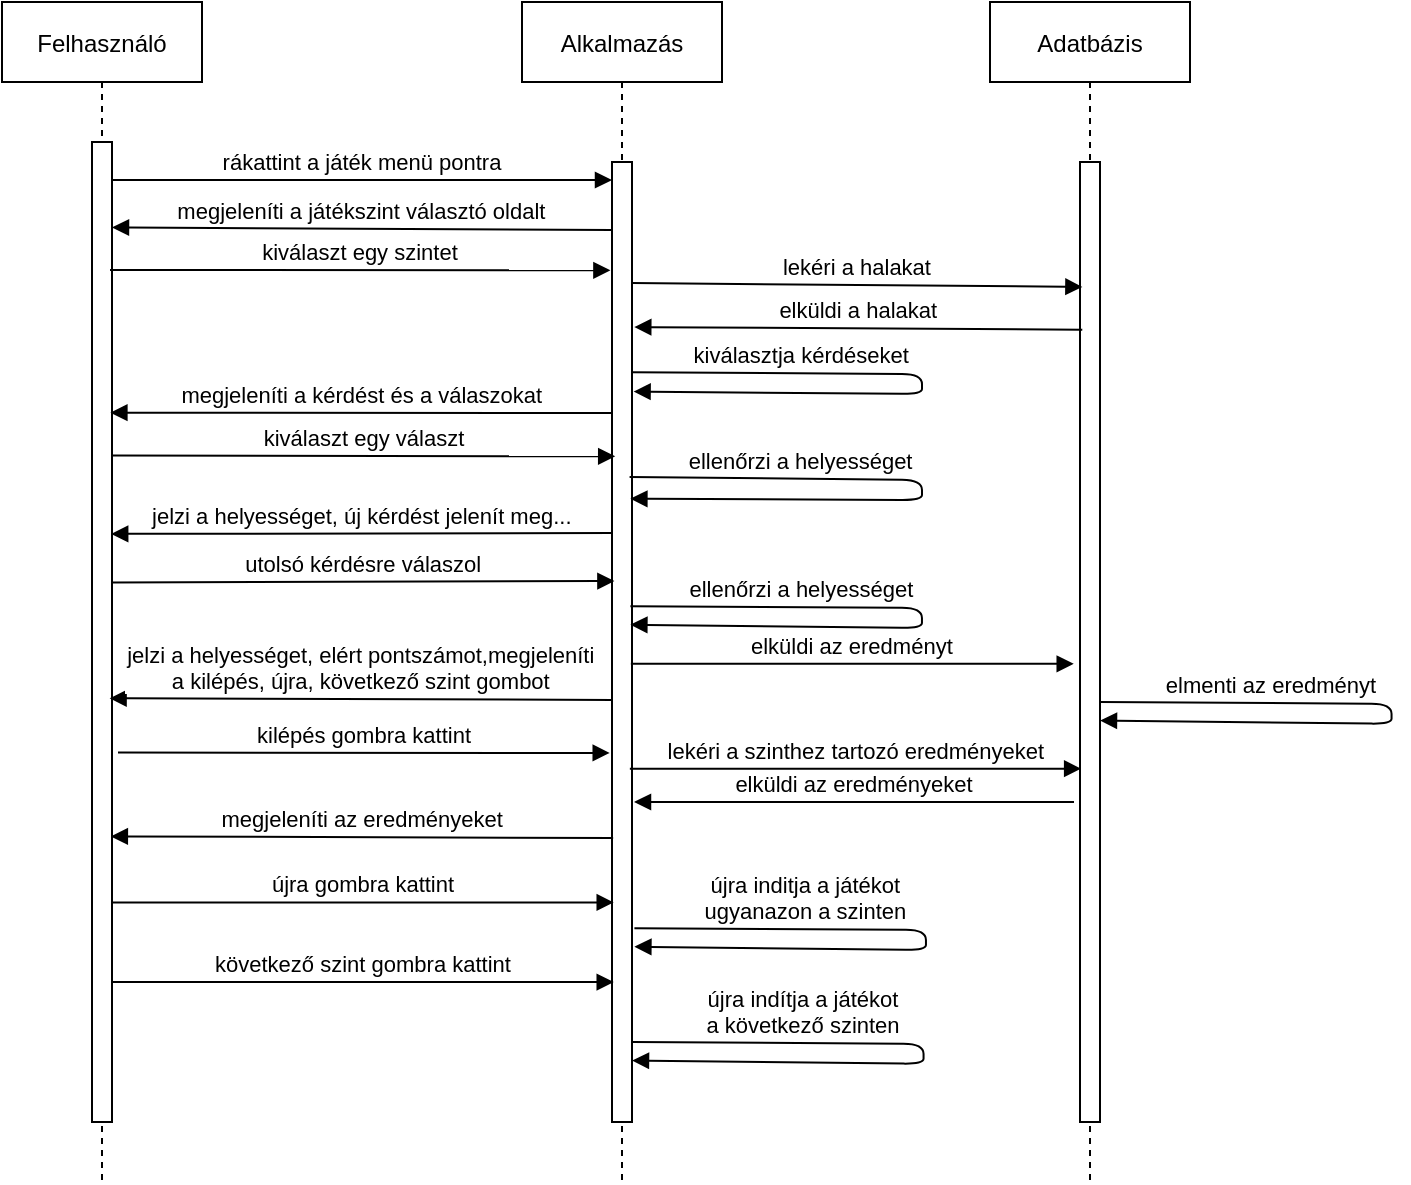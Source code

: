 <mxfile version="18.1.2" type="device"><diagram id="kgpKYQtTHZ0yAKxKKP6v" name="Page-1"><mxGraphModel dx="1185" dy="635" grid="1" gridSize="10" guides="1" tooltips="1" connect="1" arrows="1" fold="1" page="1" pageScale="1" pageWidth="850" pageHeight="1100" math="0" shadow="0"><root><mxCell id="0"/><mxCell id="1" parent="0"/><mxCell id="3nuBFxr9cyL0pnOWT2aG-1" value="Felhasználó" style="shape=umlLifeline;perimeter=lifelinePerimeter;container=1;collapsible=0;recursiveResize=0;rounded=0;shadow=0;strokeWidth=1;" parent="1" vertex="1"><mxGeometry x="40" y="80" width="100" height="590" as="geometry"/></mxCell><mxCell id="3nuBFxr9cyL0pnOWT2aG-2" value="" style="points=[];perimeter=orthogonalPerimeter;rounded=0;shadow=0;strokeWidth=1;" parent="3nuBFxr9cyL0pnOWT2aG-1" vertex="1"><mxGeometry x="45" y="70" width="10" height="490" as="geometry"/></mxCell><mxCell id="tgz1Zs8lht9iv1-zHawA-1" value="megjeleníti a játékszint választó oldalt" style="verticalAlign=bottom;endArrow=block;shadow=0;strokeWidth=1;exitX=-0.029;exitY=0.128;exitDx=0;exitDy=0;exitPerimeter=0;" edge="1" parent="3nuBFxr9cyL0pnOWT2aG-1"><mxGeometry relative="1" as="geometry"><mxPoint x="304.71" y="113.96" as="sourcePoint"/><mxPoint x="55" y="112.71" as="targetPoint"/></mxGeometry></mxCell><mxCell id="3nuBFxr9cyL0pnOWT2aG-5" value="Alkalmazás" style="shape=umlLifeline;perimeter=lifelinePerimeter;container=1;collapsible=0;recursiveResize=0;rounded=0;shadow=0;strokeWidth=1;" parent="1" vertex="1"><mxGeometry x="300" y="80" width="100" height="590" as="geometry"/></mxCell><mxCell id="3nuBFxr9cyL0pnOWT2aG-6" value="" style="points=[];perimeter=orthogonalPerimeter;rounded=0;shadow=0;strokeWidth=1;" parent="3nuBFxr9cyL0pnOWT2aG-5" vertex="1"><mxGeometry x="45" y="80" width="10" height="480" as="geometry"/></mxCell><mxCell id="tgz1Zs8lht9iv1-zHawA-11" value="ellenőrzi a helyességet" style="verticalAlign=bottom;endArrow=block;shadow=0;strokeWidth=1;exitX=0.92;exitY=0.844;exitDx=0;exitDy=0;exitPerimeter=0;entryX=0.92;entryY=0.873;entryDx=0;entryDy=0;entryPerimeter=0;" edge="1" parent="3nuBFxr9cyL0pnOWT2aG-5"><mxGeometry x="-0.433" relative="1" as="geometry"><mxPoint x="54.2" y="302.08" as="sourcePoint"/><mxPoint x="54.2" y="311.36" as="targetPoint"/><Array as="points"><mxPoint x="199.98" y="303"/><mxPoint x="199.98" y="313"/></Array><mxPoint as="offset"/></mxGeometry></mxCell><mxCell id="tgz1Zs8lht9iv1-zHawA-5" value="kiválasztja kérdéseket" style="verticalAlign=bottom;endArrow=block;shadow=0;strokeWidth=1;exitX=0.96;exitY=0.438;exitDx=0;exitDy=0;exitPerimeter=0;entryX=1.08;entryY=0.468;entryDx=0;entryDy=0;entryPerimeter=0;" edge="1" parent="3nuBFxr9cyL0pnOWT2aG-5"><mxGeometry x="-0.433" relative="1" as="geometry"><mxPoint x="54.6" y="185.16" as="sourcePoint"/><mxPoint x="55.8" y="194.76" as="targetPoint"/><Array as="points"><mxPoint x="200" y="186"/><mxPoint x="200" y="196"/></Array><mxPoint as="offset"/></mxGeometry></mxCell><mxCell id="tgz1Zs8lht9iv1-zHawA-8" value="ellenőrzi a helyességet" style="verticalAlign=bottom;endArrow=block;shadow=0;strokeWidth=1;exitX=0.88;exitY=0.589;exitDx=0;exitDy=0;exitPerimeter=0;entryX=0.92;entryY=0.623;entryDx=0;entryDy=0;entryPerimeter=0;" edge="1" parent="3nuBFxr9cyL0pnOWT2aG-5"><mxGeometry x="-0.433" relative="1" as="geometry"><mxPoint x="53.8" y="237.48" as="sourcePoint"/><mxPoint x="54.2" y="248.36" as="targetPoint"/><Array as="points"><mxPoint x="200" y="239"/><mxPoint x="200" y="249"/></Array><mxPoint as="offset"/></mxGeometry></mxCell><mxCell id="tgz1Zs8lht9iv1-zHawA-25" value="újra indítja a játékot &#10;a következő szinten" style="verticalAlign=bottom;endArrow=block;shadow=0;strokeWidth=1;exitX=0.92;exitY=0.844;exitDx=0;exitDy=0;exitPerimeter=0;entryX=0.92;entryY=0.873;entryDx=0;entryDy=0;entryPerimeter=0;" edge="1" parent="3nuBFxr9cyL0pnOWT2aG-5"><mxGeometry x="-0.433" relative="1" as="geometry"><mxPoint x="55.0" y="520.0" as="sourcePoint"/><mxPoint x="55.0" y="529.28" as="targetPoint"/><Array as="points"><mxPoint x="200.78" y="520.92"/><mxPoint x="200.78" y="530.92"/></Array><mxPoint as="offset"/></mxGeometry></mxCell><mxCell id="3nuBFxr9cyL0pnOWT2aG-8" value="rákattint a játék menü pontra" style="verticalAlign=bottom;endArrow=block;entryX=0;entryY=0;shadow=0;strokeWidth=1;" parent="1" edge="1" source="3nuBFxr9cyL0pnOWT2aG-2"><mxGeometry relative="1" as="geometry"><mxPoint x="100" y="169" as="sourcePoint"/><mxPoint x="345" y="169.0" as="targetPoint"/></mxGeometry></mxCell><mxCell id="f2UqQBe2hRinooieT8wd-3" value="Adatbázis" style="shape=umlLifeline;perimeter=lifelinePerimeter;container=1;collapsible=0;recursiveResize=0;rounded=0;shadow=0;strokeWidth=1;" parent="1" vertex="1"><mxGeometry x="534" y="80" width="100" height="590" as="geometry"/></mxCell><mxCell id="f2UqQBe2hRinooieT8wd-4" value="" style="points=[];perimeter=orthogonalPerimeter;rounded=0;shadow=0;strokeWidth=1;" parent="f2UqQBe2hRinooieT8wd-3" vertex="1"><mxGeometry x="45" y="80" width="10" height="480" as="geometry"/></mxCell><mxCell id="tgz1Zs8lht9iv1-zHawA-15" value="elmenti az eredményt" style="verticalAlign=bottom;endArrow=block;shadow=0;strokeWidth=1;exitX=0.92;exitY=0.844;exitDx=0;exitDy=0;exitPerimeter=0;entryX=0.92;entryY=0.873;entryDx=0;entryDy=0;entryPerimeter=0;" edge="1" parent="f2UqQBe2hRinooieT8wd-3"><mxGeometry x="-0.433" relative="1" as="geometry"><mxPoint x="55.0" y="350.0" as="sourcePoint"/><mxPoint x="55.0" y="359.28" as="targetPoint"/><Array as="points"><mxPoint x="200.78" y="350.92"/><mxPoint x="200.78" y="360.92"/></Array><mxPoint as="offset"/></mxGeometry></mxCell><mxCell id="tgz1Zs8lht9iv1-zHawA-2" value="kiválaszt egy szintet" style="verticalAlign=bottom;endArrow=block;entryX=-0.08;entryY=0.188;shadow=0;strokeWidth=1;exitX=0.9;exitY=0.212;exitDx=0;exitDy=0;exitPerimeter=0;entryDx=0;entryDy=0;entryPerimeter=0;" edge="1" parent="1"><mxGeometry relative="1" as="geometry"><mxPoint x="94" y="213.96" as="sourcePoint"/><mxPoint x="344.2" y="214.16" as="targetPoint"/></mxGeometry></mxCell><mxCell id="tgz1Zs8lht9iv1-zHawA-3" value="elküldi a halakat" style="verticalAlign=bottom;endArrow=block;shadow=0;strokeWidth=1;exitX=0.114;exitY=0.312;exitDx=0;exitDy=0;exitPerimeter=0;entryX=1.114;entryY=0.308;entryDx=0;entryDy=0;entryPerimeter=0;" edge="1" parent="1"><mxGeometry relative="1" as="geometry"><mxPoint x="580.14" y="243.84" as="sourcePoint"/><mxPoint x="356.14" y="242.56" as="targetPoint"/></mxGeometry></mxCell><mxCell id="tgz1Zs8lht9iv1-zHawA-6" value="megjeleníti a kérdést és a válaszokat" style="verticalAlign=bottom;endArrow=block;shadow=0;strokeWidth=1;exitX=0.04;exitY=0.483;exitDx=0;exitDy=0;exitPerimeter=0;entryX=0.92;entryY=0.498;entryDx=0;entryDy=0;entryPerimeter=0;" edge="1" parent="1"><mxGeometry relative="1" as="geometry"><mxPoint x="345.4" y="285.56" as="sourcePoint"/><mxPoint x="94.2" y="285.34" as="targetPoint"/></mxGeometry></mxCell><mxCell id="tgz1Zs8lht9iv1-zHawA-7" value="kiválaszt egy választ" style="verticalAlign=bottom;endArrow=block;shadow=0;strokeWidth=1;entryX=0.16;entryY=0.563;entryDx=0;entryDy=0;entryPerimeter=0;exitX=1;exitY=0.575;exitDx=0;exitDy=0;exitPerimeter=0;" edge="1" parent="1"><mxGeometry relative="1" as="geometry"><mxPoint x="95" y="306.75" as="sourcePoint"/><mxPoint x="346.6" y="307.16" as="targetPoint"/></mxGeometry></mxCell><mxCell id="tgz1Zs8lht9iv1-zHawA-9" value="jelzi a helyességet, új kérdést jelenít meg..." style="verticalAlign=bottom;endArrow=block;shadow=0;strokeWidth=1;exitX=0.04;exitY=0.708;exitDx=0;exitDy=0;exitPerimeter=0;entryX=0.96;entryY=0.718;entryDx=0;entryDy=0;entryPerimeter=0;" edge="1" parent="1"><mxGeometry relative="1" as="geometry"><mxPoint x="345.4" y="345.56" as="sourcePoint"/><mxPoint x="94.6" y="345.94" as="targetPoint"/></mxGeometry></mxCell><mxCell id="tgz1Zs8lht9iv1-zHawA-12" value="jelzi a helyességet, elért pontszámot,megjeleníti &#10;a kilépés, újra, következő szint gombot" style="verticalAlign=bottom;endArrow=block;shadow=0;strokeWidth=1;exitX=0.04;exitY=0.953;exitDx=0;exitDy=0;exitPerimeter=0;entryX=0.88;entryY=0.952;entryDx=0;entryDy=0;entryPerimeter=0;" edge="1" parent="1"><mxGeometry relative="1" as="geometry"><mxPoint x="345.4" y="428.96" as="sourcePoint"/><mxPoint x="93.8" y="428.16" as="targetPoint"/></mxGeometry></mxCell><mxCell id="f2UqQBe2hRinooieT8wd-5" value="lekéri a halakat" style="verticalAlign=bottom;endArrow=block;entryX=0.12;entryY=0.217;shadow=0;strokeWidth=1;entryDx=0;entryDy=0;entryPerimeter=0;exitX=1;exitY=0.211;exitDx=0;exitDy=0;exitPerimeter=0;" parent="1" edge="1"><mxGeometry relative="1" as="geometry"><mxPoint x="355" y="220.52" as="sourcePoint"/><mxPoint x="580.2" y="222.44" as="targetPoint"/></mxGeometry></mxCell><mxCell id="tgz1Zs8lht9iv1-zHawA-10" value="utolsó kérdésre válaszol" style="verticalAlign=bottom;endArrow=block;entryX=0.12;entryY=0.811;shadow=0;strokeWidth=1;entryDx=0;entryDy=0;entryPerimeter=0;exitX=0.96;exitY=0.819;exitDx=0;exitDy=0;exitPerimeter=0;" edge="1" parent="1"><mxGeometry relative="1" as="geometry"><mxPoint x="94.6" y="370.27" as="sourcePoint"/><mxPoint x="346.2" y="369.52" as="targetPoint"/></mxGeometry></mxCell><mxCell id="tgz1Zs8lht9iv1-zHawA-14" value="elküldi az eredményt" style="verticalAlign=bottom;endArrow=block;shadow=0;strokeWidth=1;exitX=0.943;exitY=0.781;exitDx=0;exitDy=0;exitPerimeter=0;entryX=-0.314;entryY=0.781;entryDx=0;entryDy=0;entryPerimeter=0;" edge="1" parent="1"><mxGeometry relative="1" as="geometry"><mxPoint x="354.43" y="410.92" as="sourcePoint"/><mxPoint x="575.86" y="410.92" as="targetPoint"/></mxGeometry></mxCell><mxCell id="tgz1Zs8lht9iv1-zHawA-16" value="kilépés gombra kattint" style="verticalAlign=bottom;endArrow=block;shadow=0;strokeWidth=1;entryX=0.086;entryY=0.907;entryDx=0;entryDy=0;entryPerimeter=0;exitX=1.5;exitY=0.477;exitDx=0;exitDy=0;exitPerimeter=0;" edge="1" parent="1"><mxGeometry relative="1" as="geometry"><mxPoint x="98" y="455.28" as="sourcePoint"/><mxPoint x="343.86" y="455.48" as="targetPoint"/></mxGeometry></mxCell><mxCell id="tgz1Zs8lht9iv1-zHawA-17" value="lekéri a szinthez tartozó eredményeket" style="verticalAlign=bottom;endArrow=block;shadow=0;strokeWidth=1;entryX=-0.343;entryY=0.463;entryDx=0;entryDy=0;entryPerimeter=0;" edge="1" parent="1"><mxGeometry relative="1" as="geometry"><mxPoint x="353.929" y="463.32" as="sourcePoint"/><mxPoint x="579.57" y="463.32" as="targetPoint"/></mxGeometry></mxCell><mxCell id="tgz1Zs8lht9iv1-zHawA-18" value="elküldi az eredményeket" style="verticalAlign=bottom;endArrow=block;shadow=0;strokeWidth=1;" edge="1" parent="1"><mxGeometry relative="1" as="geometry"><mxPoint x="576" y="480" as="sourcePoint"/><mxPoint x="356" y="480" as="targetPoint"/></mxGeometry></mxCell><mxCell id="tgz1Zs8lht9iv1-zHawA-20" value="megjeleníti az eredményeket" style="verticalAlign=bottom;endArrow=block;shadow=0;strokeWidth=1;entryX=0.943;entryY=0.53;entryDx=0;entryDy=0;entryPerimeter=0;" edge="1" parent="1"><mxGeometry relative="1" as="geometry"><mxPoint x="345.57" y="498" as="sourcePoint"/><mxPoint x="94.43" y="497.2" as="targetPoint"/></mxGeometry></mxCell><mxCell id="tgz1Zs8lht9iv1-zHawA-21" value="újra gombra kattint" style="verticalAlign=bottom;endArrow=block;shadow=0;strokeWidth=1;entryX=0.086;entryY=0.907;entryDx=0;entryDy=0;entryPerimeter=0;" edge="1" parent="1" source="3nuBFxr9cyL0pnOWT2aG-2"><mxGeometry relative="1" as="geometry"><mxPoint x="100" y="530" as="sourcePoint"/><mxPoint x="345.86" y="530.2" as="targetPoint"/></mxGeometry></mxCell><mxCell id="tgz1Zs8lht9iv1-zHawA-23" value="újra inditja a játékot &#10;ugyanazon a szinten" style="verticalAlign=bottom;endArrow=block;shadow=0;strokeWidth=1;exitX=0.92;exitY=0.844;exitDx=0;exitDy=0;exitPerimeter=0;entryX=0.92;entryY=0.873;entryDx=0;entryDy=0;entryPerimeter=0;" edge="1" parent="1"><mxGeometry x="-0.433" relative="1" as="geometry"><mxPoint x="356.2" y="543.08" as="sourcePoint"/><mxPoint x="356.2" y="552.36" as="targetPoint"/><Array as="points"><mxPoint x="501.98" y="544"/><mxPoint x="501.98" y="554"/></Array><mxPoint as="offset"/></mxGeometry></mxCell><mxCell id="tgz1Zs8lht9iv1-zHawA-24" value="következő szint gombra kattint" style="verticalAlign=bottom;endArrow=block;shadow=0;strokeWidth=1;entryX=0.086;entryY=0.907;entryDx=0;entryDy=0;entryPerimeter=0;" edge="1" parent="1" source="3nuBFxr9cyL0pnOWT2aG-2"><mxGeometry relative="1" as="geometry"><mxPoint x="100" y="570" as="sourcePoint"/><mxPoint x="345.86" y="570.04" as="targetPoint"/></mxGeometry></mxCell></root></mxGraphModel></diagram></mxfile>